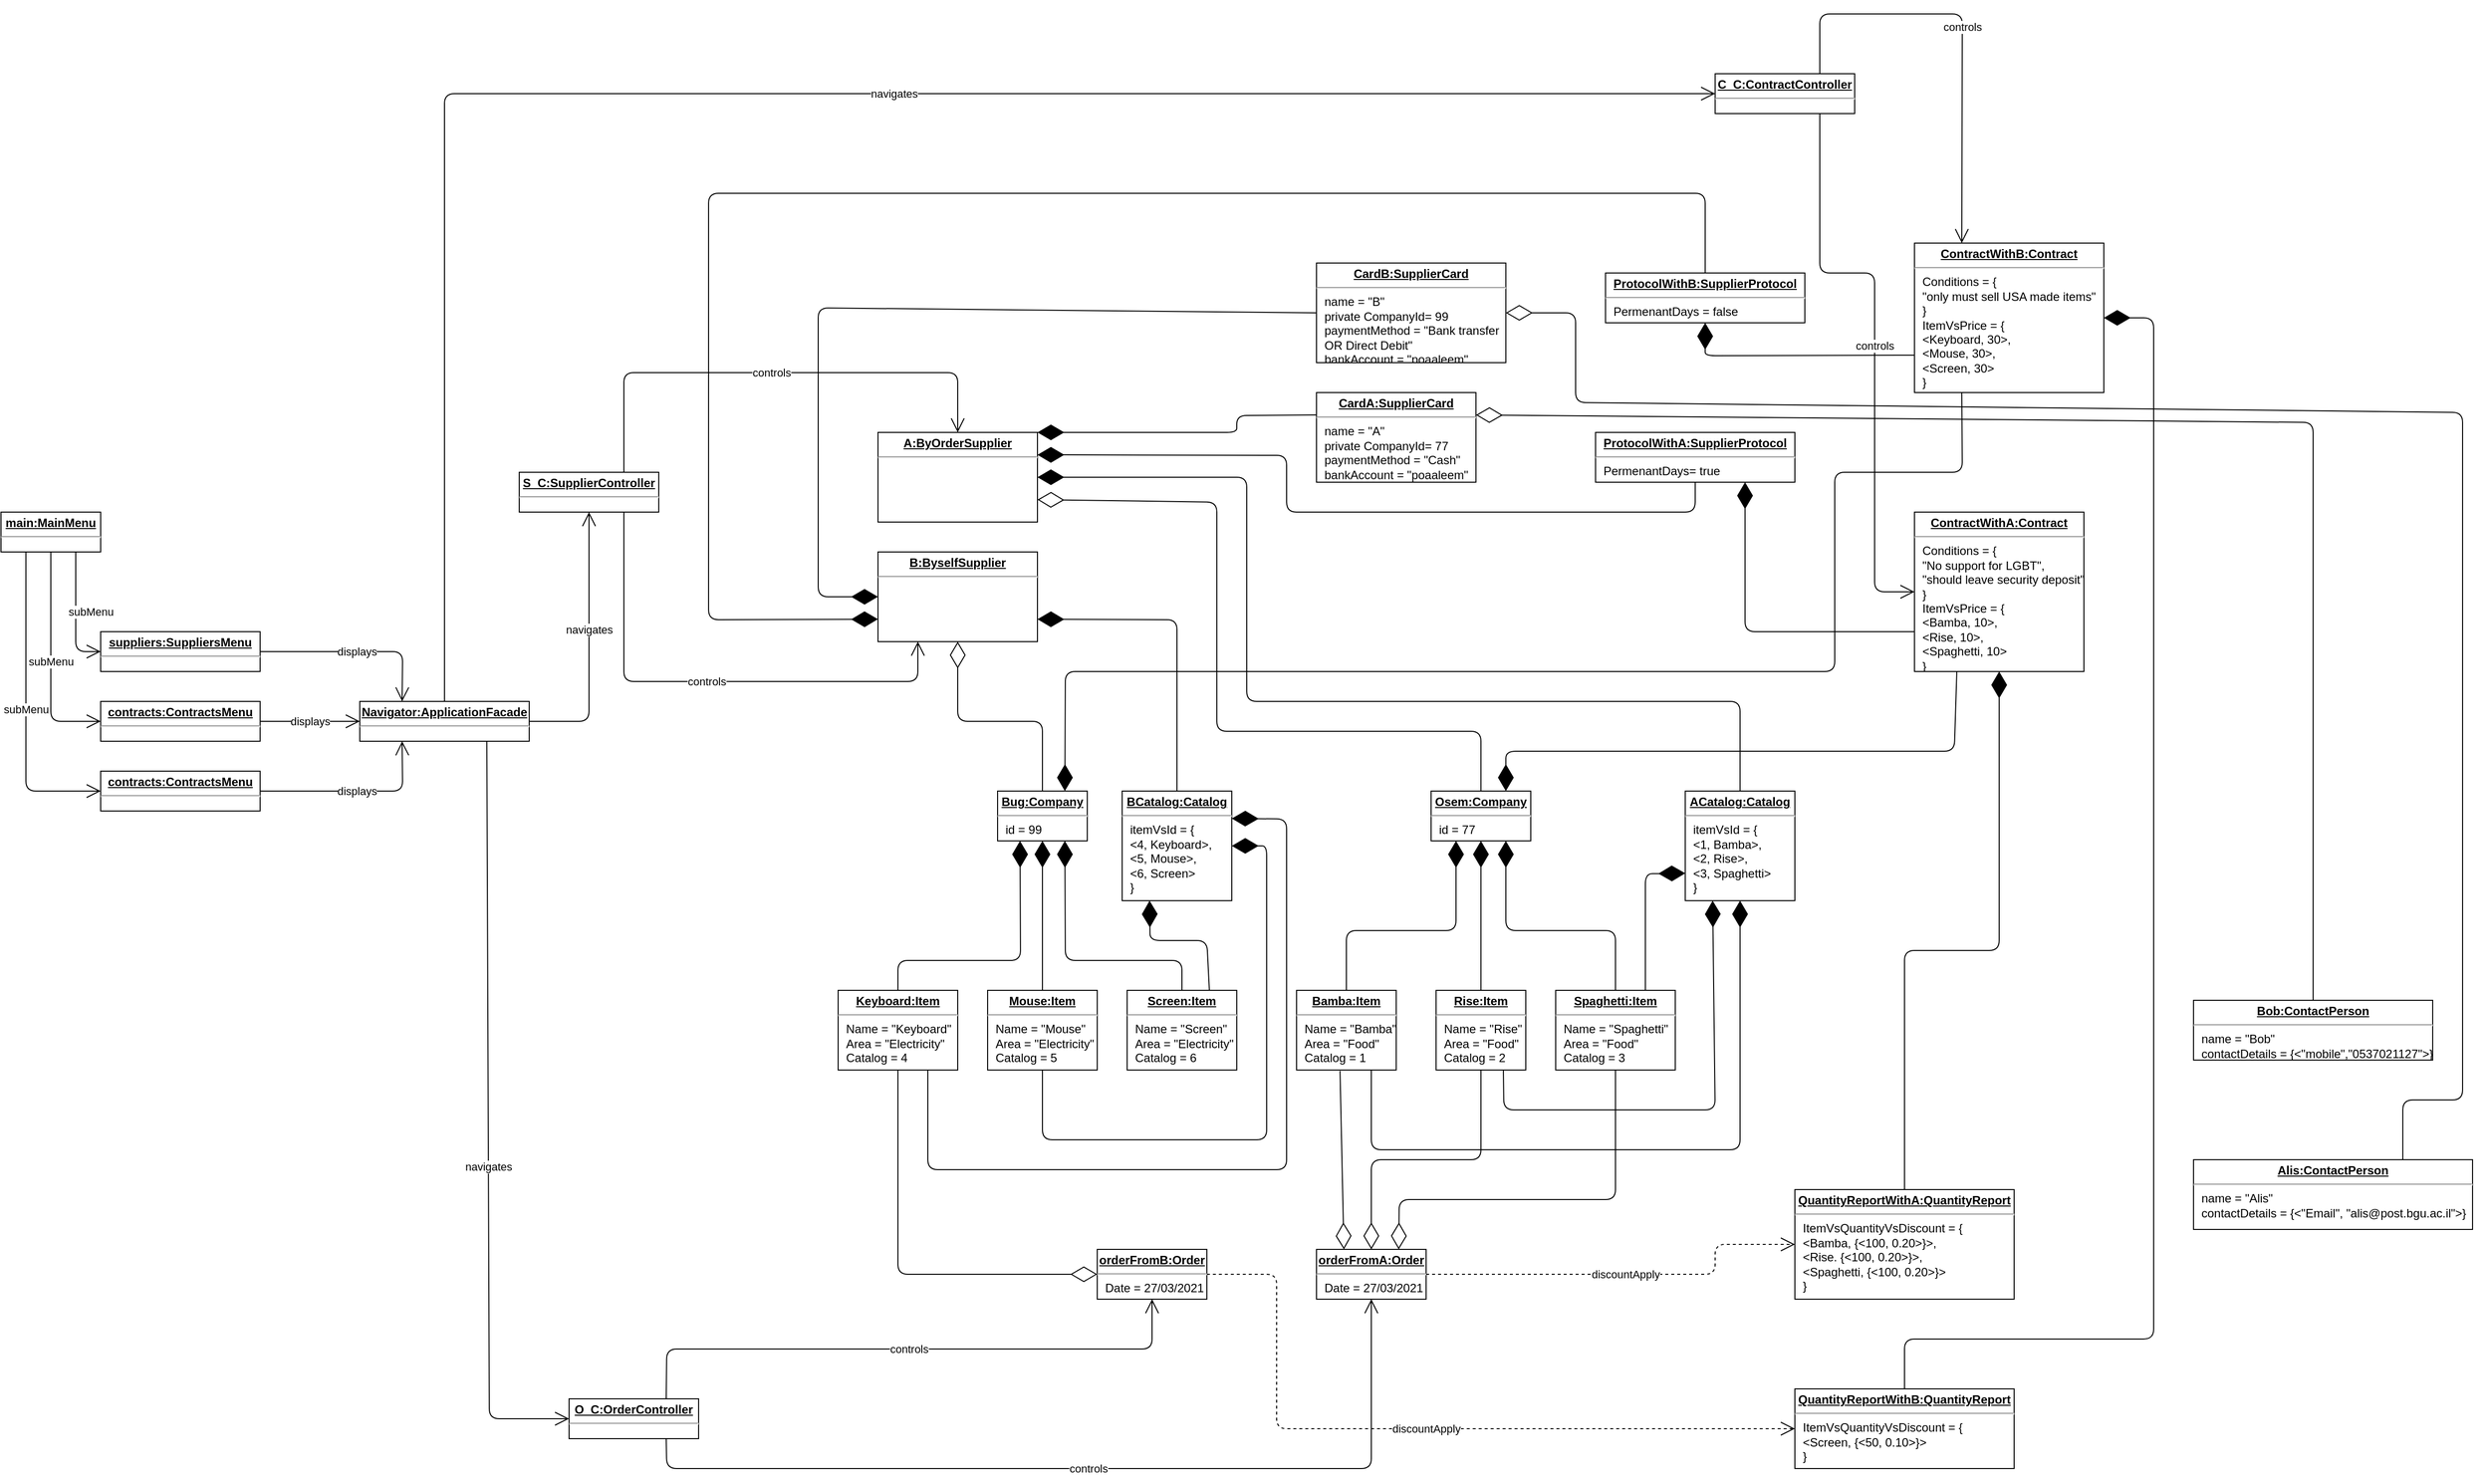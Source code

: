 <mxfile version="14.5.1" type="github">
  <diagram id="dYyYIR4Ugpj-6gh6JbMv" name="Page-1">
    <mxGraphModel dx="3096" dy="2636" grid="1" gridSize="10" guides="1" tooltips="1" connect="1" arrows="1" fold="1" page="1" pageScale="1" pageWidth="850" pageHeight="1100" math="0" shadow="0">
      <root>
        <mxCell id="0" />
        <mxCell id="1" parent="0" />
        <mxCell id="c0Frbfkyd1XwwGwyiTW0-1" value="&lt;br&gt;" style="text;html=1;strokeColor=none;fillColor=none;align=center;verticalAlign=middle;whiteSpace=wrap;rounded=0;" vertex="1" parent="1">
          <mxGeometry x="880" y="600" width="40" height="20" as="geometry" />
        </mxCell>
        <mxCell id="c0Frbfkyd1XwwGwyiTW0-2" value="&lt;p style=&quot;margin: 0px ; margin-top: 4px ; text-align: center ; text-decoration: underline&quot;&gt;&lt;b&gt;B:ByselfSupplier&lt;/b&gt;&lt;/p&gt;&lt;hr&gt;&lt;p style=&quot;margin: 0px ; margin-left: 8px&quot;&gt;&lt;br&gt;&lt;/p&gt;" style="verticalAlign=top;align=left;overflow=fill;fontSize=12;fontFamily=Helvetica;html=1;" vertex="1" parent="1">
          <mxGeometry x="920" y="160" width="160" height="90" as="geometry" />
        </mxCell>
        <mxCell id="c0Frbfkyd1XwwGwyiTW0-7" value="&lt;p style=&quot;margin: 0px ; margin-top: 4px ; text-align: center ; text-decoration: underline&quot;&gt;&lt;b&gt;Rise:Item&lt;/b&gt;&lt;/p&gt;&lt;hr&gt;&lt;p style=&quot;margin: 0px ; margin-left: 8px&quot;&gt;Name = &quot;Rise&quot;&lt;br&gt;Area = &quot;Food&quot;&lt;br&gt;Catalog = 2&lt;br&gt;&lt;/p&gt;" style="verticalAlign=top;align=left;overflow=fill;fontSize=12;fontFamily=Helvetica;html=1;" vertex="1" parent="1">
          <mxGeometry x="1480" y="600" width="90" height="80" as="geometry" />
        </mxCell>
        <mxCell id="c0Frbfkyd1XwwGwyiTW0-8" value="&lt;p style=&quot;margin: 0px ; margin-top: 4px ; text-align: center ; text-decoration: underline&quot;&gt;&lt;b&gt;Bamba:Item&lt;/b&gt;&lt;/p&gt;&lt;hr&gt;&lt;p style=&quot;margin: 0px ; margin-left: 8px&quot;&gt;Name = &quot;Bamba&quot;&lt;br&gt;Area = &quot;Food&quot;&lt;br&gt;Catalog = 1&lt;br&gt;&lt;/p&gt;" style="verticalAlign=top;align=left;overflow=fill;fontSize=12;fontFamily=Helvetica;html=1;" vertex="1" parent="1">
          <mxGeometry x="1340" y="600" width="100" height="80" as="geometry" />
        </mxCell>
        <mxCell id="c0Frbfkyd1XwwGwyiTW0-9" value="&lt;p style=&quot;margin: 0px ; margin-top: 4px ; text-align: center ; text-decoration: underline&quot;&gt;&lt;b&gt;ContractWithB:Contract&lt;/b&gt;&lt;/p&gt;&lt;hr&gt;&lt;p style=&quot;margin: 0px 0px 0px 8px&quot;&gt;Conditions = {&lt;/p&gt;&lt;p style=&quot;margin: 0px 0px 0px 8px&quot;&gt;&quot;only must sell USA made items&quot;&lt;/p&gt;&lt;p style=&quot;margin: 0px 0px 0px 8px&quot;&gt;&lt;span&gt;}&lt;/span&gt;&lt;br&gt;&lt;/p&gt;&lt;p style=&quot;margin: 0px 0px 0px 8px&quot;&gt;ItemVsPrice = {&lt;/p&gt;&lt;p style=&quot;margin: 0px 0px 0px 8px&quot;&gt;&amp;lt;Keyboard, 30&amp;gt;,&lt;/p&gt;&lt;p style=&quot;margin: 0px 0px 0px 8px&quot;&gt;&amp;lt;Mouse, 30&amp;gt;,&lt;/p&gt;&lt;p style=&quot;margin: 0px 0px 0px 8px&quot;&gt;&amp;lt;Screen, 30&amp;gt;&lt;/p&gt;&lt;p style=&quot;margin: 0px 0px 0px 8px&quot;&gt;}&lt;/p&gt;" style="verticalAlign=top;align=left;overflow=fill;fontSize=12;fontFamily=Helvetica;html=1;" vertex="1" parent="1">
          <mxGeometry x="1960" y="-150" width="190" height="150" as="geometry" />
        </mxCell>
        <mxCell id="c0Frbfkyd1XwwGwyiTW0-10" value="&lt;p style=&quot;margin: 0px ; margin-top: 4px ; text-align: center ; text-decoration: underline&quot;&gt;&lt;b&gt;ContractWithA:Contract&lt;/b&gt;&lt;/p&gt;&lt;hr&gt;&lt;p style=&quot;margin: 0px ; margin-left: 8px&quot;&gt;Conditions = {&lt;/p&gt;&lt;p style=&quot;margin: 0px ; margin-left: 8px&quot;&gt;&quot;No support for LGBT&quot;,&lt;/p&gt;&lt;p style=&quot;margin: 0px ; margin-left: 8px&quot;&gt;&quot;should leave security deposit&quot;&lt;/p&gt;&lt;p style=&quot;margin: 0px ; margin-left: 8px&quot;&gt;}&lt;/p&gt;&lt;p style=&quot;margin: 0px ; margin-left: 8px&quot;&gt;ItemVsPrice = {&lt;/p&gt;&lt;p style=&quot;margin: 0px ; margin-left: 8px&quot;&gt;&amp;lt;Bamba, 10&amp;gt;,&lt;/p&gt;&lt;p style=&quot;margin: 0px ; margin-left: 8px&quot;&gt;&amp;lt;Rise, 10&amp;gt;,&lt;/p&gt;&lt;p style=&quot;margin: 0px ; margin-left: 8px&quot;&gt;&amp;lt;Spaghetti, 10&amp;gt;&lt;/p&gt;&lt;p style=&quot;margin: 0px ; margin-left: 8px&quot;&gt;&lt;span&gt;}&lt;/span&gt;&lt;/p&gt;" style="verticalAlign=top;align=left;overflow=fill;fontSize=12;fontFamily=Helvetica;html=1;" vertex="1" parent="1">
          <mxGeometry x="1960" y="120" width="170" height="160" as="geometry" />
        </mxCell>
        <mxCell id="c0Frbfkyd1XwwGwyiTW0-11" value="&lt;p style=&quot;margin: 0px ; margin-top: 4px ; text-align: center ; text-decoration: underline&quot;&gt;&lt;b&gt;A:ByOrderSupplier&lt;/b&gt;&lt;/p&gt;&lt;hr&gt;&lt;p style=&quot;margin: 0px ; margin-left: 8px&quot;&gt;&lt;br&gt;&lt;/p&gt;" style="verticalAlign=top;align=left;overflow=fill;fontSize=12;fontFamily=Helvetica;html=1;" vertex="1" parent="1">
          <mxGeometry x="920" y="40" width="160" height="90" as="geometry" />
        </mxCell>
        <mxCell id="c0Frbfkyd1XwwGwyiTW0-13" value="&lt;p style=&quot;margin: 0px ; margin-top: 4px ; text-align: center ; text-decoration: underline&quot;&gt;&lt;b&gt;Spaghetti:Item&lt;/b&gt;&lt;/p&gt;&lt;hr&gt;&lt;p style=&quot;margin: 0px ; margin-left: 8px&quot;&gt;Name = &quot;Spaghetti&quot;&lt;br&gt;Area = &quot;Food&quot;&lt;br&gt;Catalog = 3&lt;br&gt;&lt;/p&gt;" style="verticalAlign=top;align=left;overflow=fill;fontSize=12;fontFamily=Helvetica;html=1;" vertex="1" parent="1">
          <mxGeometry x="1600" y="600" width="120" height="80" as="geometry" />
        </mxCell>
        <mxCell id="c0Frbfkyd1XwwGwyiTW0-15" value="&lt;p style=&quot;margin: 0px ; margin-top: 4px ; text-align: center ; text-decoration: underline&quot;&gt;&lt;b&gt;Osem:Company&lt;/b&gt;&lt;/p&gt;&lt;hr&gt;&lt;p style=&quot;margin: 0px ; margin-left: 8px&quot;&gt;id = 77&lt;br&gt;&lt;br&gt;&lt;/p&gt;" style="verticalAlign=top;align=left;overflow=fill;fontSize=12;fontFamily=Helvetica;html=1;" vertex="1" parent="1">
          <mxGeometry x="1475" y="400" width="100" height="50" as="geometry" />
        </mxCell>
        <mxCell id="c0Frbfkyd1XwwGwyiTW0-17" value="&lt;p style=&quot;margin: 0px ; margin-top: 4px ; text-align: center ; text-decoration: underline&quot;&gt;&lt;b&gt;QuantityReportWithB:QuantityReport&lt;/b&gt;&lt;/p&gt;&lt;hr&gt;&lt;p style=&quot;margin: 0px 0px 0px 8px&quot;&gt;ItemVsQuantityVsDiscount = {&amp;nbsp;&lt;/p&gt;&lt;p style=&quot;margin: 0px 0px 0px 8px&quot;&gt;&lt;span&gt;&amp;lt;Screen, {&amp;lt;50, 0.10&amp;gt;}&amp;gt;&lt;/span&gt;&lt;/p&gt;&lt;p style=&quot;margin: 0px 0px 0px 8px&quot;&gt;}&lt;/p&gt;" style="verticalAlign=top;align=left;overflow=fill;fontSize=12;fontFamily=Helvetica;html=1;" vertex="1" parent="1">
          <mxGeometry x="1840" y="1000" width="220" height="80" as="geometry" />
        </mxCell>
        <mxCell id="c0Frbfkyd1XwwGwyiTW0-18" value="&lt;p style=&quot;margin: 0px ; margin-top: 4px ; text-align: center ; text-decoration: underline&quot;&gt;&lt;b&gt;QuantityReportWithA:QuantityReport&lt;/b&gt;&lt;/p&gt;&lt;hr&gt;&lt;p style=&quot;margin: 0px ; margin-left: 8px&quot;&gt;ItemVsQuantityVsDiscount = {&amp;nbsp;&lt;/p&gt;&lt;p style=&quot;margin: 0px ; margin-left: 8px&quot;&gt;&amp;lt;Bamba, {&amp;lt;100, 0.20&amp;gt;}&amp;gt;,&amp;nbsp;&lt;/p&gt;&lt;p style=&quot;margin: 0px ; margin-left: 8px&quot;&gt;&amp;lt;Rise. {&amp;lt;100, 0.20&amp;gt;}&amp;gt;,&lt;/p&gt;&lt;p style=&quot;margin: 0px ; margin-left: 8px&quot;&gt;&amp;lt;Spaghetti, {&amp;lt;100, 0.20&amp;gt;}&amp;gt;&lt;/p&gt;&lt;p style=&quot;margin: 0px ; margin-left: 8px&quot;&gt;}&lt;/p&gt;" style="verticalAlign=top;align=left;overflow=fill;fontSize=12;fontFamily=Helvetica;html=1;" vertex="1" parent="1">
          <mxGeometry x="1840" y="800" width="220" height="110" as="geometry" />
        </mxCell>
        <mxCell id="c0Frbfkyd1XwwGwyiTW0-21" value="&lt;p style=&quot;margin: 0px ; margin-top: 4px ; text-align: center ; text-decoration: underline&quot;&gt;&lt;b&gt;ACatalog:Catalog&lt;/b&gt;&lt;/p&gt;&lt;hr&gt;&lt;p style=&quot;margin: 0px ; margin-left: 8px&quot;&gt;itemVsId = {&lt;/p&gt;&lt;p style=&quot;margin: 0px ; margin-left: 8px&quot;&gt;&amp;lt;1, Bamba&amp;gt;,&lt;/p&gt;&lt;p style=&quot;margin: 0px ; margin-left: 8px&quot;&gt;&amp;lt;2, Rise&amp;gt;,&lt;/p&gt;&lt;p style=&quot;margin: 0px ; margin-left: 8px&quot;&gt;&amp;lt;3, Spaghetti&amp;gt;&lt;/p&gt;&lt;p style=&quot;margin: 0px ; margin-left: 8px&quot;&gt;}&lt;/p&gt;" style="verticalAlign=top;align=left;overflow=fill;fontSize=12;fontFamily=Helvetica;html=1;" vertex="1" parent="1">
          <mxGeometry x="1730" y="400" width="110" height="110" as="geometry" />
        </mxCell>
        <mxCell id="c0Frbfkyd1XwwGwyiTW0-22" value="&lt;p style=&quot;margin: 0px ; margin-top: 4px ; text-align: center ; text-decoration: underline&quot;&gt;&lt;b&gt;Bob:ContactPerson&lt;/b&gt;&lt;/p&gt;&lt;hr&gt;&lt;p style=&quot;margin: 0px ; margin-left: 8px&quot;&gt;name = &quot;Bob&quot;&lt;br&gt;contactDetails = {&amp;lt;&quot;mobile&quot;,&quot;0537021127&quot;&amp;gt;&lt;span&gt;}&lt;/span&gt;&lt;/p&gt;&lt;p style=&quot;margin: 0px ; margin-left: 8px&quot;&gt;&lt;br&gt;&lt;/p&gt;" style="verticalAlign=top;align=left;overflow=fill;fontSize=12;fontFamily=Helvetica;html=1;" vertex="1" parent="1">
          <mxGeometry x="2240" y="610" width="240" height="60" as="geometry" />
        </mxCell>
        <mxCell id="c0Frbfkyd1XwwGwyiTW0-23" value="&lt;p style=&quot;margin: 0px ; margin-top: 4px ; text-align: center ; text-decoration: underline&quot;&gt;&lt;b&gt;Alis:ContactPerson&lt;/b&gt;&lt;/p&gt;&lt;hr&gt;&lt;p style=&quot;margin: 0px ; margin-left: 8px&quot;&gt;name = &quot;Alis&quot;&lt;br&gt;contactDetails = {&amp;lt;&quot;Email&quot;, &quot;alis@post.bgu.ac.il&quot;&amp;gt;}&lt;br&gt;&lt;/p&gt;" style="verticalAlign=top;align=left;overflow=fill;fontSize=12;fontFamily=Helvetica;html=1;" vertex="1" parent="1">
          <mxGeometry x="2240" y="770" width="280" height="70" as="geometry" />
        </mxCell>
        <mxCell id="c0Frbfkyd1XwwGwyiTW0-24" value="&lt;p style=&quot;margin: 0px ; margin-top: 4px ; text-align: center ; text-decoration: underline&quot;&gt;&lt;b&gt;ProtocolWithA:SupplierProtocol&lt;/b&gt;&lt;/p&gt;&lt;hr&gt;&lt;p style=&quot;margin: 0px ; margin-left: 8px&quot;&gt;PermenantDays= true&lt;br&gt;&lt;/p&gt;" style="verticalAlign=top;align=left;overflow=fill;fontSize=12;fontFamily=Helvetica;html=1;" vertex="1" parent="1">
          <mxGeometry x="1640" y="40" width="200" height="50" as="geometry" />
        </mxCell>
        <mxCell id="c0Frbfkyd1XwwGwyiTW0-26" value="&lt;p style=&quot;margin: 0px ; margin-top: 4px ; text-align: center ; text-decoration: underline&quot;&gt;&lt;b&gt;ProtocolWithB:SupplierProtocol&lt;/b&gt;&lt;/p&gt;&lt;hr&gt;&lt;p style=&quot;margin: 0px ; margin-left: 8px&quot;&gt;PermenantDays = false&lt;br&gt;&lt;/p&gt;" style="verticalAlign=top;align=left;overflow=fill;fontSize=12;fontFamily=Helvetica;html=1;" vertex="1" parent="1">
          <mxGeometry x="1650" y="-120" width="200" height="50" as="geometry" />
        </mxCell>
        <mxCell id="c0Frbfkyd1XwwGwyiTW0-28" value="&lt;p style=&quot;margin: 0px ; margin-top: 4px ; text-align: center ; text-decoration: underline&quot;&gt;&lt;b&gt;CardB:SupplierCard&lt;/b&gt;&lt;/p&gt;&lt;hr&gt;&lt;p style=&quot;margin: 0px ; margin-left: 8px&quot;&gt;name = &quot;B&quot;&lt;br&gt;private CompanyId= 99&lt;br&gt;paymentMethod = &quot;Bank transfer&amp;nbsp;&lt;/p&gt;&lt;p style=&quot;margin: 0px ; margin-left: 8px&quot;&gt;OR Direct Debit&quot;&lt;/p&gt;&lt;p style=&quot;margin: 0px ; margin-left: 8px&quot;&gt;bankAccount = &quot;poaaleem&quot;&lt;/p&gt;" style="verticalAlign=top;align=left;overflow=fill;fontSize=12;fontFamily=Helvetica;html=1;" vertex="1" parent="1">
          <mxGeometry x="1360" y="-130" width="190" height="100" as="geometry" />
        </mxCell>
        <mxCell id="c0Frbfkyd1XwwGwyiTW0-29" value="&lt;p style=&quot;margin: 0px ; margin-top: 4px ; text-align: center ; text-decoration: underline&quot;&gt;&lt;b&gt;CardA:SupplierCard&lt;/b&gt;&lt;/p&gt;&lt;hr&gt;&lt;p style=&quot;margin: 0px 0px 0px 8px&quot;&gt;name = &quot;A&quot;&lt;br&gt;private CompanyId= 77&lt;br&gt;paymentMethod = &quot;Cash&lt;span&gt;&quot;&lt;/span&gt;&lt;/p&gt;&lt;p style=&quot;margin: 0px 0px 0px 8px&quot;&gt;bankAccount = &quot;poaaleem&quot;&lt;/p&gt;" style="verticalAlign=top;align=left;overflow=fill;fontSize=12;fontFamily=Helvetica;html=1;" vertex="1" parent="1">
          <mxGeometry x="1360" width="160" height="90" as="geometry" />
        </mxCell>
        <mxCell id="c0Frbfkyd1XwwGwyiTW0-32" value="&lt;p style=&quot;margin: 0px ; margin-top: 4px ; text-align: center ; text-decoration: underline&quot;&gt;&lt;b&gt;orderFromA:Order&lt;/b&gt;&lt;/p&gt;&lt;hr&gt;&lt;p style=&quot;margin: 0px ; margin-left: 8px&quot;&gt;Date = 27/03/2021&lt;br&gt;&lt;/p&gt;" style="verticalAlign=top;align=left;overflow=fill;fontSize=12;fontFamily=Helvetica;html=1;" vertex="1" parent="1">
          <mxGeometry x="1360" y="860" width="110" height="50" as="geometry" />
        </mxCell>
        <mxCell id="c0Frbfkyd1XwwGwyiTW0-33" value="&lt;p style=&quot;margin: 0px ; margin-top: 4px ; text-align: center ; text-decoration: underline&quot;&gt;&lt;b&gt;orderFromB:Order&lt;/b&gt;&lt;/p&gt;&lt;hr&gt;&lt;p style=&quot;margin: 0px ; margin-left: 8px&quot;&gt;Date = 27/03/2021&lt;/p&gt;" style="verticalAlign=top;align=left;overflow=fill;fontSize=12;fontFamily=Helvetica;html=1;" vertex="1" parent="1">
          <mxGeometry x="1140" y="860" width="110" height="50" as="geometry" />
        </mxCell>
        <mxCell id="c0Frbfkyd1XwwGwyiTW0-35" value="" style="endArrow=diamondThin;endFill=1;endSize=24;html=1;exitX=0.5;exitY=0;exitDx=0;exitDy=0;entryX=0.75;entryY=1;entryDx=0;entryDy=0;" edge="1" parent="1" source="c0Frbfkyd1XwwGwyiTW0-13" target="c0Frbfkyd1XwwGwyiTW0-15">
          <mxGeometry width="160" relative="1" as="geometry">
            <mxPoint x="1300" y="890" as="sourcePoint" />
            <mxPoint x="1460" y="890" as="targetPoint" />
            <Array as="points">
              <mxPoint x="1660" y="540" />
              <mxPoint x="1550" y="540" />
            </Array>
          </mxGeometry>
        </mxCell>
        <mxCell id="c0Frbfkyd1XwwGwyiTW0-36" value="" style="endArrow=diamondThin;endFill=1;endSize=24;html=1;exitX=0.5;exitY=0;exitDx=0;exitDy=0;entryX=0.5;entryY=1;entryDx=0;entryDy=0;" edge="1" parent="1" source="c0Frbfkyd1XwwGwyiTW0-7" target="c0Frbfkyd1XwwGwyiTW0-15">
          <mxGeometry width="160" relative="1" as="geometry">
            <mxPoint x="1310" y="900" as="sourcePoint" />
            <mxPoint x="1470" y="900" as="targetPoint" />
          </mxGeometry>
        </mxCell>
        <mxCell id="c0Frbfkyd1XwwGwyiTW0-38" value="" style="endArrow=diamondThin;endFill=1;endSize=24;html=1;exitX=0.5;exitY=0;exitDx=0;exitDy=0;entryX=0.25;entryY=1;entryDx=0;entryDy=0;" edge="1" parent="1" source="c0Frbfkyd1XwwGwyiTW0-8" target="c0Frbfkyd1XwwGwyiTW0-15">
          <mxGeometry width="160" relative="1" as="geometry">
            <mxPoint x="1300" y="890" as="sourcePoint" />
            <mxPoint x="1460" y="890" as="targetPoint" />
            <Array as="points">
              <mxPoint x="1390" y="540" />
              <mxPoint x="1500" y="540" />
            </Array>
          </mxGeometry>
        </mxCell>
        <mxCell id="c0Frbfkyd1XwwGwyiTW0-54" value="" style="group" vertex="1" connectable="0" parent="1">
          <mxGeometry x="880" y="400" width="410" height="280" as="geometry" />
        </mxCell>
        <mxCell id="c0Frbfkyd1XwwGwyiTW0-49" value="&lt;p style=&quot;margin: 0px ; margin-top: 4px ; text-align: center ; text-decoration: underline&quot;&gt;&lt;b&gt;Bug:Company&lt;/b&gt;&lt;/p&gt;&lt;hr&gt;&lt;p style=&quot;margin: 0px ; margin-left: 8px&quot;&gt;id = 99&lt;br&gt;&lt;/p&gt;" style="verticalAlign=top;align=left;overflow=fill;fontSize=12;fontFamily=Helvetica;html=1;" vertex="1" parent="c0Frbfkyd1XwwGwyiTW0-54">
          <mxGeometry x="160" width="90" height="50" as="geometry" />
        </mxCell>
        <mxCell id="c0Frbfkyd1XwwGwyiTW0-50" value="&lt;p style=&quot;margin: 0px ; margin-top: 4px ; text-align: center ; text-decoration: underline&quot;&gt;&lt;b&gt;Keyboard:Item&lt;/b&gt;&lt;/p&gt;&lt;hr&gt;&lt;p style=&quot;margin: 0px ; margin-left: 8px&quot;&gt;Name = &quot;Keyboard&quot;&lt;br&gt;Area = &quot;Electricity&quot;&lt;br&gt;Catalog = 4&lt;br&gt;&lt;/p&gt;" style="verticalAlign=top;align=left;overflow=fill;fontSize=12;fontFamily=Helvetica;html=1;" vertex="1" parent="c0Frbfkyd1XwwGwyiTW0-54">
          <mxGeometry y="200" width="120" height="80" as="geometry" />
        </mxCell>
        <mxCell id="c0Frbfkyd1XwwGwyiTW0-51" value="&lt;p style=&quot;margin: 0px ; margin-top: 4px ; text-align: center ; text-decoration: underline&quot;&gt;&lt;b&gt;Mouse:Item&lt;/b&gt;&lt;/p&gt;&lt;hr&gt;&lt;p style=&quot;margin: 0px ; margin-left: 8px&quot;&gt;Name = &quot;Mouse&quot;&lt;br&gt;Area = &quot;Electricity&quot;&lt;br&gt;Catalog = 5&lt;br&gt;&lt;/p&gt;" style="verticalAlign=top;align=left;overflow=fill;fontSize=12;fontFamily=Helvetica;html=1;" vertex="1" parent="c0Frbfkyd1XwwGwyiTW0-54">
          <mxGeometry x="150" y="200" width="110" height="80" as="geometry" />
        </mxCell>
        <mxCell id="c0Frbfkyd1XwwGwyiTW0-52" value="&lt;p style=&quot;margin: 0px ; margin-top: 4px ; text-align: center ; text-decoration: underline&quot;&gt;&lt;b&gt;Screen:Item&lt;/b&gt;&lt;/p&gt;&lt;hr&gt;&lt;p style=&quot;margin: 0px ; margin-left: 8px&quot;&gt;Name = &quot;Screen&quot;&lt;br&gt;Area = &quot;Electricity&quot;&lt;br&gt;Catalog = 6&lt;/p&gt;" style="verticalAlign=top;align=left;overflow=fill;fontSize=12;fontFamily=Helvetica;html=1;" vertex="1" parent="c0Frbfkyd1XwwGwyiTW0-54">
          <mxGeometry x="290" y="200" width="110" height="80" as="geometry" />
        </mxCell>
        <mxCell id="c0Frbfkyd1XwwGwyiTW0-53" value="" style="endArrow=diamondThin;endFill=1;endSize=24;html=1;exitX=0.5;exitY=0;exitDx=0;exitDy=0;entryX=0.25;entryY=1;entryDx=0;entryDy=0;" edge="1" parent="c0Frbfkyd1XwwGwyiTW0-54">
          <mxGeometry width="160" relative="1" as="geometry">
            <mxPoint x="60" y="200" as="sourcePoint" />
            <mxPoint x="182.5" y="50" as="targetPoint" />
            <Array as="points">
              <mxPoint x="60" y="170" />
              <mxPoint x="183" y="170" />
            </Array>
          </mxGeometry>
        </mxCell>
        <mxCell id="c0Frbfkyd1XwwGwyiTW0-34" value="" style="endArrow=diamondThin;endFill=1;endSize=24;html=1;exitX=0.5;exitY=0;exitDx=0;exitDy=0;entryX=0.75;entryY=1;entryDx=0;entryDy=0;" edge="1" parent="c0Frbfkyd1XwwGwyiTW0-54" source="c0Frbfkyd1XwwGwyiTW0-52" target="c0Frbfkyd1XwwGwyiTW0-49">
          <mxGeometry width="160" relative="1" as="geometry">
            <mxPoint x="410" y="80" as="sourcePoint" />
            <mxPoint x="228" y="450" as="targetPoint" />
            <Array as="points">
              <mxPoint x="345" y="170" />
              <mxPoint x="228" y="170" />
            </Array>
          </mxGeometry>
        </mxCell>
        <mxCell id="c0Frbfkyd1XwwGwyiTW0-37" value="" style="endArrow=diamondThin;endFill=1;endSize=24;html=1;exitX=0.5;exitY=0;exitDx=0;exitDy=0;entryX=0.5;entryY=1;entryDx=0;entryDy=0;" edge="1" parent="c0Frbfkyd1XwwGwyiTW0-54" source="c0Frbfkyd1XwwGwyiTW0-51" target="c0Frbfkyd1XwwGwyiTW0-49">
          <mxGeometry width="160" relative="1" as="geometry">
            <mxPoint x="410" y="480" as="sourcePoint" />
            <mxPoint x="570" y="480" as="targetPoint" />
          </mxGeometry>
        </mxCell>
        <mxCell id="c0Frbfkyd1XwwGwyiTW0-20" value="&lt;p style=&quot;margin: 0px ; margin-top: 4px ; text-align: center ; text-decoration: underline&quot;&gt;&lt;b&gt;BCatalog:Catalog&lt;/b&gt;&lt;/p&gt;&lt;hr&gt;&lt;p style=&quot;margin: 0px 0px 0px 8px&quot;&gt;itemVsId = {&lt;/p&gt;&lt;p style=&quot;margin: 0px 0px 0px 8px&quot;&gt;&amp;lt;4, Keyboard&amp;gt;,&lt;/p&gt;&lt;p style=&quot;margin: 0px 0px 0px 8px&quot;&gt;&amp;lt;5, Mouse&amp;gt;,&lt;/p&gt;&lt;p style=&quot;margin: 0px 0px 0px 8px&quot;&gt;&amp;lt;6, Screen&amp;gt;&lt;/p&gt;&lt;p style=&quot;margin: 0px 0px 0px 8px&quot;&gt;}&lt;/p&gt;" style="verticalAlign=top;align=left;overflow=fill;fontSize=12;fontFamily=Helvetica;html=1;" vertex="1" parent="c0Frbfkyd1XwwGwyiTW0-54">
          <mxGeometry x="285" width="110" height="110" as="geometry" />
        </mxCell>
        <mxCell id="c0Frbfkyd1XwwGwyiTW0-61" value="" style="endArrow=diamondThin;endFill=1;endSize=24;html=1;exitX=0.75;exitY=0;exitDx=0;exitDy=0;entryX=0.25;entryY=1;entryDx=0;entryDy=0;" edge="1" parent="c0Frbfkyd1XwwGwyiTW0-54" source="c0Frbfkyd1XwwGwyiTW0-52" target="c0Frbfkyd1XwwGwyiTW0-20">
          <mxGeometry width="160" relative="1" as="geometry">
            <mxPoint x="320" y="210" as="sourcePoint" />
            <mxPoint x="480" y="210" as="targetPoint" />
            <Array as="points">
              <mxPoint x="370" y="150" />
              <mxPoint x="313" y="150" />
            </Array>
          </mxGeometry>
        </mxCell>
        <mxCell id="c0Frbfkyd1XwwGwyiTW0-63" value="" style="endArrow=diamondThin;endFill=1;endSize=24;html=1;exitX=0.75;exitY=1;exitDx=0;exitDy=0;entryX=1;entryY=0.25;entryDx=0;entryDy=0;" edge="1" parent="c0Frbfkyd1XwwGwyiTW0-54" source="c0Frbfkyd1XwwGwyiTW0-50" target="c0Frbfkyd1XwwGwyiTW0-20">
          <mxGeometry width="160" relative="1" as="geometry">
            <mxPoint x="215" y="290" as="sourcePoint" />
            <mxPoint x="420" y="400" as="targetPoint" />
            <Array as="points">
              <mxPoint x="90" y="380" />
              <mxPoint x="450" y="380" />
              <mxPoint x="450" y="28" />
            </Array>
          </mxGeometry>
        </mxCell>
        <mxCell id="c0Frbfkyd1XwwGwyiTW0-62" value="" style="endArrow=diamondThin;endFill=1;endSize=24;html=1;exitX=0.5;exitY=1;exitDx=0;exitDy=0;entryX=1;entryY=0.5;entryDx=0;entryDy=0;" edge="1" parent="c0Frbfkyd1XwwGwyiTW0-54" source="c0Frbfkyd1XwwGwyiTW0-51" target="c0Frbfkyd1XwwGwyiTW0-20">
          <mxGeometry width="160" relative="1" as="geometry">
            <mxPoint x="320" y="210" as="sourcePoint" />
            <mxPoint x="320" y="350" as="targetPoint" />
            <Array as="points">
              <mxPoint x="205" y="350" />
              <mxPoint x="430" y="350" />
              <mxPoint x="430" y="55" />
            </Array>
          </mxGeometry>
        </mxCell>
        <mxCell id="c0Frbfkyd1XwwGwyiTW0-55" value="" style="endArrow=diamondThin;endFill=0;endSize=24;html=1;exitX=0.5;exitY=1;exitDx=0;exitDy=0;entryX=0;entryY=0.5;entryDx=0;entryDy=0;" edge="1" parent="1" source="c0Frbfkyd1XwwGwyiTW0-50" target="c0Frbfkyd1XwwGwyiTW0-33">
          <mxGeometry width="160" relative="1" as="geometry">
            <mxPoint x="1290" y="880" as="sourcePoint" />
            <mxPoint x="1450" y="880" as="targetPoint" />
            <Array as="points">
              <mxPoint x="940" y="885" />
            </Array>
          </mxGeometry>
        </mxCell>
        <mxCell id="c0Frbfkyd1XwwGwyiTW0-56" value="" style="endArrow=diamondThin;endFill=0;endSize=24;html=1;exitX=0.436;exitY=1.011;exitDx=0;exitDy=0;exitPerimeter=0;entryX=0.25;entryY=0;entryDx=0;entryDy=0;" edge="1" parent="1" source="c0Frbfkyd1XwwGwyiTW0-8" target="c0Frbfkyd1XwwGwyiTW0-32">
          <mxGeometry width="160" relative="1" as="geometry">
            <mxPoint x="1300" y="890" as="sourcePoint" />
            <mxPoint x="1460" y="890" as="targetPoint" />
          </mxGeometry>
        </mxCell>
        <mxCell id="c0Frbfkyd1XwwGwyiTW0-57" value="" style="endArrow=diamondThin;endFill=0;endSize=24;html=1;exitX=0.5;exitY=1;exitDx=0;exitDy=0;entryX=0.5;entryY=0;entryDx=0;entryDy=0;" edge="1" parent="1" source="c0Frbfkyd1XwwGwyiTW0-7" target="c0Frbfkyd1XwwGwyiTW0-32">
          <mxGeometry width="160" relative="1" as="geometry">
            <mxPoint x="1310" y="900" as="sourcePoint" />
            <mxPoint x="1470" y="900" as="targetPoint" />
            <Array as="points">
              <mxPoint x="1525" y="770" />
              <mxPoint x="1415" y="770" />
            </Array>
          </mxGeometry>
        </mxCell>
        <mxCell id="c0Frbfkyd1XwwGwyiTW0-58" value="" style="endArrow=diamondThin;endFill=0;endSize=24;html=1;exitX=0.5;exitY=1;exitDx=0;exitDy=0;entryX=0.75;entryY=0;entryDx=0;entryDy=0;" edge="1" parent="1" source="c0Frbfkyd1XwwGwyiTW0-13" target="c0Frbfkyd1XwwGwyiTW0-32">
          <mxGeometry width="160" relative="1" as="geometry">
            <mxPoint x="1320" y="910" as="sourcePoint" />
            <mxPoint x="1480" y="910" as="targetPoint" />
            <Array as="points">
              <mxPoint x="1660" y="810" />
              <mxPoint x="1443" y="810" />
            </Array>
          </mxGeometry>
        </mxCell>
        <mxCell id="c0Frbfkyd1XwwGwyiTW0-59" value="discountApply" style="endArrow=open;endSize=12;dashed=1;html=1;exitX=1;exitY=0.5;exitDx=0;exitDy=0;entryX=0;entryY=0.5;entryDx=0;entryDy=0;" edge="1" parent="1" source="c0Frbfkyd1XwwGwyiTW0-33" target="c0Frbfkyd1XwwGwyiTW0-17">
          <mxGeometry x="0.007" width="160" relative="1" as="geometry">
            <mxPoint x="1290" y="790" as="sourcePoint" />
            <mxPoint x="1540" y="1020" as="targetPoint" />
            <Array as="points">
              <mxPoint x="1320" y="885" />
              <mxPoint x="1320" y="1040" />
            </Array>
            <mxPoint as="offset" />
          </mxGeometry>
        </mxCell>
        <mxCell id="c0Frbfkyd1XwwGwyiTW0-60" value="discountApply" style="endArrow=open;endSize=12;dashed=1;html=1;exitX=1;exitY=0.5;exitDx=0;exitDy=0;entryX=0;entryY=0.5;entryDx=0;entryDy=0;" edge="1" parent="1" source="c0Frbfkyd1XwwGwyiTW0-32" target="c0Frbfkyd1XwwGwyiTW0-18">
          <mxGeometry width="160" relative="1" as="geometry">
            <mxPoint x="1300" y="800" as="sourcePoint" />
            <mxPoint x="1460" y="800" as="targetPoint" />
            <Array as="points">
              <mxPoint x="1760" y="885" />
              <mxPoint x="1760" y="855" />
            </Array>
            <mxPoint as="offset" />
          </mxGeometry>
        </mxCell>
        <mxCell id="c0Frbfkyd1XwwGwyiTW0-65" value="" style="endArrow=diamondThin;endFill=1;endSize=24;html=1;exitX=0.5;exitY=0;exitDx=0;exitDy=0;entryX=1;entryY=0.75;entryDx=0;entryDy=0;" edge="1" parent="1" source="c0Frbfkyd1XwwGwyiTW0-20" target="c0Frbfkyd1XwwGwyiTW0-2">
          <mxGeometry width="160" relative="1" as="geometry">
            <mxPoint x="1200" y="310" as="sourcePoint" />
            <mxPoint x="1090" y="183" as="targetPoint" />
            <Array as="points">
              <mxPoint x="1220" y="228" />
            </Array>
          </mxGeometry>
        </mxCell>
        <mxCell id="c0Frbfkyd1XwwGwyiTW0-66" value="" style="endArrow=diamondThin;endFill=0;endSize=24;html=1;exitX=0.5;exitY=0;exitDx=0;exitDy=0;entryX=0.5;entryY=1;entryDx=0;entryDy=0;" edge="1" parent="1" source="c0Frbfkyd1XwwGwyiTW0-49" target="c0Frbfkyd1XwwGwyiTW0-2">
          <mxGeometry width="160" relative="1" as="geometry">
            <mxPoint x="1200" y="310" as="sourcePoint" />
            <mxPoint x="1360" y="310" as="targetPoint" />
            <Array as="points">
              <mxPoint x="1085" y="330" />
              <mxPoint x="1000" y="330" />
            </Array>
          </mxGeometry>
        </mxCell>
        <mxCell id="c0Frbfkyd1XwwGwyiTW0-67" value="" style="endArrow=diamondThin;endFill=0;endSize=24;html=1;exitX=0.5;exitY=0;exitDx=0;exitDy=0;entryX=1;entryY=0.75;entryDx=0;entryDy=0;" edge="1" parent="1" source="c0Frbfkyd1XwwGwyiTW0-15" target="c0Frbfkyd1XwwGwyiTW0-11">
          <mxGeometry width="160" relative="1" as="geometry">
            <mxPoint x="1200" y="310" as="sourcePoint" />
            <mxPoint x="1360" y="310" as="targetPoint" />
            <Array as="points">
              <mxPoint x="1525" y="340" />
              <mxPoint x="1260" y="340" />
              <mxPoint x="1260" y="110" />
            </Array>
          </mxGeometry>
        </mxCell>
        <mxCell id="c0Frbfkyd1XwwGwyiTW0-68" value="" style="endArrow=diamondThin;endFill=1;endSize=24;html=1;exitX=0.5;exitY=0;exitDx=0;exitDy=0;entryX=1;entryY=0.5;entryDx=0;entryDy=0;" edge="1" parent="1" source="c0Frbfkyd1XwwGwyiTW0-21" target="c0Frbfkyd1XwwGwyiTW0-11">
          <mxGeometry width="160" relative="1" as="geometry">
            <mxPoint x="1420" y="310" as="sourcePoint" />
            <mxPoint x="1580" y="310" as="targetPoint" />
            <Array as="points">
              <mxPoint x="1785" y="310" />
              <mxPoint x="1290" y="310" />
              <mxPoint x="1290" y="85" />
            </Array>
          </mxGeometry>
        </mxCell>
        <mxCell id="c0Frbfkyd1XwwGwyiTW0-69" value="" style="endArrow=diamondThin;endFill=1;endSize=24;html=1;exitX=0;exitY=0.25;exitDx=0;exitDy=0;entryX=1;entryY=0;entryDx=0;entryDy=0;" edge="1" parent="1" source="c0Frbfkyd1XwwGwyiTW0-29" target="c0Frbfkyd1XwwGwyiTW0-11">
          <mxGeometry width="160" relative="1" as="geometry">
            <mxPoint x="1420" y="310" as="sourcePoint" />
            <mxPoint x="1090" y="63" as="targetPoint" />
            <Array as="points">
              <mxPoint x="1280" y="23" />
              <mxPoint x="1280" y="40" />
            </Array>
          </mxGeometry>
        </mxCell>
        <mxCell id="c0Frbfkyd1XwwGwyiTW0-70" value="" style="endArrow=diamondThin;endFill=1;endSize=24;html=1;exitX=0;exitY=0.5;exitDx=0;exitDy=0;entryX=0;entryY=0.5;entryDx=0;entryDy=0;" edge="1" parent="1" source="c0Frbfkyd1XwwGwyiTW0-28" target="c0Frbfkyd1XwwGwyiTW0-2">
          <mxGeometry width="160" relative="1" as="geometry">
            <mxPoint x="1420" y="150" as="sourcePoint" />
            <mxPoint x="1580" y="150" as="targetPoint" />
            <Array as="points">
              <mxPoint x="860" y="-85" />
              <mxPoint x="860" y="205" />
            </Array>
          </mxGeometry>
        </mxCell>
        <mxCell id="c0Frbfkyd1XwwGwyiTW0-71" value="" style="endArrow=diamondThin;endFill=1;endSize=24;html=1;entryX=0.5;entryY=1;entryDx=0;entryDy=0;exitX=0.75;exitY=1;exitDx=0;exitDy=0;" edge="1" parent="1" source="c0Frbfkyd1XwwGwyiTW0-8" target="c0Frbfkyd1XwwGwyiTW0-21">
          <mxGeometry width="160" relative="1" as="geometry">
            <mxPoint x="1390" y="680" as="sourcePoint" />
            <mxPoint x="1960" y="549" as="targetPoint" />
            <Array as="points">
              <mxPoint x="1415" y="760" />
              <mxPoint x="1785" y="760" />
            </Array>
          </mxGeometry>
        </mxCell>
        <mxCell id="c0Frbfkyd1XwwGwyiTW0-72" value="" style="endArrow=diamondThin;endFill=1;endSize=24;html=1;exitX=0.75;exitY=1;exitDx=0;exitDy=0;entryX=0.25;entryY=1;entryDx=0;entryDy=0;" edge="1" parent="1" source="c0Frbfkyd1XwwGwyiTW0-7" target="c0Frbfkyd1XwwGwyiTW0-21">
          <mxGeometry width="160" relative="1" as="geometry">
            <mxPoint x="1810" y="559" as="sourcePoint" />
            <mxPoint x="1970" y="559" as="targetPoint" />
            <Array as="points">
              <mxPoint x="1548" y="720" />
              <mxPoint x="1760" y="720" />
            </Array>
          </mxGeometry>
        </mxCell>
        <mxCell id="c0Frbfkyd1XwwGwyiTW0-73" value="" style="endArrow=diamondThin;endFill=1;endSize=24;html=1;exitX=0.75;exitY=0;exitDx=0;exitDy=0;entryX=0;entryY=0.75;entryDx=0;entryDy=0;" edge="1" parent="1" source="c0Frbfkyd1XwwGwyiTW0-13" target="c0Frbfkyd1XwwGwyiTW0-21">
          <mxGeometry width="160" relative="1" as="geometry">
            <mxPoint x="1820" y="569" as="sourcePoint" />
            <mxPoint x="1980" y="569" as="targetPoint" />
            <Array as="points">
              <mxPoint x="1690" y="483" />
            </Array>
          </mxGeometry>
        </mxCell>
        <mxCell id="c0Frbfkyd1XwwGwyiTW0-74" value="" style="endArrow=diamondThin;endFill=1;endSize=24;html=1;entryX=1;entryY=0.25;entryDx=0;entryDy=0;exitX=0.5;exitY=1;exitDx=0;exitDy=0;" edge="1" parent="1" source="c0Frbfkyd1XwwGwyiTW0-24" target="c0Frbfkyd1XwwGwyiTW0-11">
          <mxGeometry width="160" relative="1" as="geometry">
            <mxPoint x="1640" y="78" as="sourcePoint" />
            <mxPoint x="1780" y="-240" as="targetPoint" />
            <Array as="points">
              <mxPoint x="1740" y="120" />
              <mxPoint x="1330" y="120" />
              <mxPoint x="1330" y="63" />
            </Array>
          </mxGeometry>
        </mxCell>
        <mxCell id="c0Frbfkyd1XwwGwyiTW0-76" value="" style="endArrow=diamondThin;endFill=1;endSize=24;html=1;exitX=0.5;exitY=0;exitDx=0;exitDy=0;entryX=0;entryY=0.75;entryDx=0;entryDy=0;" edge="1" parent="1" source="c0Frbfkyd1XwwGwyiTW0-26" target="c0Frbfkyd1XwwGwyiTW0-2">
          <mxGeometry width="160" relative="1" as="geometry">
            <mxPoint x="1630" y="-230" as="sourcePoint" />
            <mxPoint x="1790" y="-230" as="targetPoint" />
            <Array as="points">
              <mxPoint x="1750" y="-200" />
              <mxPoint x="750" y="-200" />
              <mxPoint x="750" y="228" />
            </Array>
          </mxGeometry>
        </mxCell>
        <mxCell id="c0Frbfkyd1XwwGwyiTW0-77" value="" style="endArrow=diamondThin;endFill=1;endSize=24;html=1;entryX=0.75;entryY=1;entryDx=0;entryDy=0;exitX=0;exitY=0.75;exitDx=0;exitDy=0;" edge="1" parent="1" source="c0Frbfkyd1XwwGwyiTW0-10" target="c0Frbfkyd1XwwGwyiTW0-24">
          <mxGeometry width="160" relative="1" as="geometry">
            <mxPoint x="2290" y="-65" as="sourcePoint" />
            <mxPoint x="2160" y="100" as="targetPoint" />
            <Array as="points">
              <mxPoint x="1790" y="240" />
            </Array>
          </mxGeometry>
        </mxCell>
        <mxCell id="c0Frbfkyd1XwwGwyiTW0-78" value="" style="endArrow=diamondThin;endFill=1;endSize=24;html=1;entryX=0.5;entryY=1;entryDx=0;entryDy=0;exitX=0;exitY=0.75;exitDx=0;exitDy=0;" edge="1" parent="1" source="c0Frbfkyd1XwwGwyiTW0-9" target="c0Frbfkyd1XwwGwyiTW0-26">
          <mxGeometry width="160" relative="1" as="geometry">
            <mxPoint x="1960" y="160" as="sourcePoint" />
            <mxPoint x="2160" y="100" as="targetPoint" />
            <Array as="points">
              <mxPoint x="1750" y="-37" />
            </Array>
          </mxGeometry>
        </mxCell>
        <mxCell id="c0Frbfkyd1XwwGwyiTW0-79" value="" style="endArrow=diamondThin;endFill=0;endSize=24;html=1;exitX=0.5;exitY=0;exitDx=0;exitDy=0;entryX=1;entryY=0.25;entryDx=0;entryDy=0;" edge="1" parent="1" source="c0Frbfkyd1XwwGwyiTW0-22" target="c0Frbfkyd1XwwGwyiTW0-29">
          <mxGeometry width="160" relative="1" as="geometry">
            <mxPoint x="2410" y="600" as="sourcePoint" />
            <mxPoint x="2330" y="30" as="targetPoint" />
            <Array as="points">
              <mxPoint x="2360" y="30" />
            </Array>
          </mxGeometry>
        </mxCell>
        <mxCell id="c0Frbfkyd1XwwGwyiTW0-80" value="" style="endArrow=diamondThin;endFill=0;endSize=24;html=1;exitX=0.75;exitY=0;exitDx=0;exitDy=0;entryX=1;entryY=0.5;entryDx=0;entryDy=0;" edge="1" parent="1" source="c0Frbfkyd1XwwGwyiTW0-23" target="c0Frbfkyd1XwwGwyiTW0-28">
          <mxGeometry width="160" relative="1" as="geometry">
            <mxPoint x="2050" y="400" as="sourcePoint" />
            <mxPoint x="2510" y="-60" as="targetPoint" />
            <Array as="points">
              <mxPoint x="2450" y="710" />
              <mxPoint x="2510" y="710" />
              <mxPoint x="2510" y="20" />
              <mxPoint x="1620" y="10" />
              <mxPoint x="1620" y="-80" />
            </Array>
          </mxGeometry>
        </mxCell>
        <mxCell id="c0Frbfkyd1XwwGwyiTW0-81" value="" style="endArrow=diamondThin;endFill=1;endSize=24;html=1;exitX=0.5;exitY=0;exitDx=0;exitDy=0;entryX=0.5;entryY=1;entryDx=0;entryDy=0;" edge="1" parent="1" source="c0Frbfkyd1XwwGwyiTW0-18" target="c0Frbfkyd1XwwGwyiTW0-10">
          <mxGeometry width="160" relative="1" as="geometry">
            <mxPoint x="1880" y="590" as="sourcePoint" />
            <mxPoint x="2040" y="590" as="targetPoint" />
            <Array as="points">
              <mxPoint x="1950" y="560" />
              <mxPoint x="2045" y="560" />
            </Array>
          </mxGeometry>
        </mxCell>
        <mxCell id="c0Frbfkyd1XwwGwyiTW0-82" value="" style="endArrow=diamondThin;endFill=1;endSize=24;html=1;exitX=0.5;exitY=0;exitDx=0;exitDy=0;entryX=1;entryY=0.5;entryDx=0;entryDy=0;" edge="1" parent="1" source="c0Frbfkyd1XwwGwyiTW0-17" target="c0Frbfkyd1XwwGwyiTW0-9">
          <mxGeometry width="160" relative="1" as="geometry">
            <mxPoint x="1880" y="900" as="sourcePoint" />
            <mxPoint x="2220" y="-110" as="targetPoint" />
            <Array as="points">
              <mxPoint x="1950" y="950" />
              <mxPoint x="2200" y="950" />
              <mxPoint x="2200" y="-75" />
            </Array>
          </mxGeometry>
        </mxCell>
        <mxCell id="c0Frbfkyd1XwwGwyiTW0-83" value="" style="endArrow=diamondThin;endFill=1;endSize=24;html=1;exitX=0.25;exitY=1;exitDx=0;exitDy=0;entryX=0.75;entryY=0;entryDx=0;entryDy=0;" edge="1" parent="1" source="c0Frbfkyd1XwwGwyiTW0-10" target="c0Frbfkyd1XwwGwyiTW0-15">
          <mxGeometry width="160" relative="1" as="geometry">
            <mxPoint x="1920" y="300" as="sourcePoint" />
            <mxPoint x="2080" y="300" as="targetPoint" />
            <Array as="points">
              <mxPoint x="2000" y="360" />
              <mxPoint x="1550" y="360" />
            </Array>
          </mxGeometry>
        </mxCell>
        <mxCell id="c0Frbfkyd1XwwGwyiTW0-84" value="" style="endArrow=diamondThin;endFill=1;endSize=24;html=1;exitX=0.25;exitY=1;exitDx=0;exitDy=0;entryX=0.75;entryY=0;entryDx=0;entryDy=0;" edge="1" parent="1" source="c0Frbfkyd1XwwGwyiTW0-9" target="c0Frbfkyd1XwwGwyiTW0-49">
          <mxGeometry width="160" relative="1" as="geometry">
            <mxPoint x="2025" y="2" as="sourcePoint" />
            <mxPoint x="2080" y="300" as="targetPoint" />
            <Array as="points">
              <mxPoint x="2008" y="80" />
              <mxPoint x="1880" y="80" />
              <mxPoint x="1880" y="280" />
              <mxPoint x="1108" y="280" />
            </Array>
          </mxGeometry>
        </mxCell>
        <mxCell id="c0Frbfkyd1XwwGwyiTW0-85" value="&lt;p style=&quot;margin: 0px ; margin-top: 4px ; text-align: center ; text-decoration: underline&quot;&gt;&lt;b&gt;contracts:ContractsMenu&lt;/b&gt;&lt;/p&gt;&lt;hr&gt;&lt;p style=&quot;margin: 0px ; margin-left: 8px&quot;&gt;&lt;br&gt;&lt;/p&gt;" style="verticalAlign=top;align=left;overflow=fill;fontSize=12;fontFamily=Helvetica;html=1;" vertex="1" parent="1">
          <mxGeometry x="140" y="380" width="160" height="40" as="geometry" />
        </mxCell>
        <mxCell id="c0Frbfkyd1XwwGwyiTW0-88" value="&lt;p style=&quot;margin: 0px ; margin-top: 4px ; text-align: center ; text-decoration: underline&quot;&gt;&lt;b&gt;Navigator:ApplicationFacade&lt;/b&gt;&lt;/p&gt;&lt;hr&gt;&lt;p style=&quot;margin: 0px ; margin-left: 8px&quot;&gt;&lt;br&gt;&lt;/p&gt;" style="verticalAlign=top;align=left;overflow=fill;fontSize=12;fontFamily=Helvetica;html=1;" vertex="1" parent="1">
          <mxGeometry x="400" y="310" width="170" height="40" as="geometry" />
        </mxCell>
        <mxCell id="c0Frbfkyd1XwwGwyiTW0-89" value="&lt;p style=&quot;margin: 0px ; margin-top: 4px ; text-align: center ; text-decoration: underline&quot;&gt;&lt;b&gt;C_C:ContractController&lt;/b&gt;&lt;/p&gt;&lt;hr&gt;&lt;p style=&quot;margin: 0px ; margin-left: 8px&quot;&gt;&lt;br&gt;&lt;/p&gt;" style="verticalAlign=top;align=left;overflow=fill;fontSize=12;fontFamily=Helvetica;html=1;" vertex="1" parent="1">
          <mxGeometry x="1760" y="-320" width="140" height="40" as="geometry" />
        </mxCell>
        <mxCell id="c0Frbfkyd1XwwGwyiTW0-90" value="&lt;p style=&quot;margin: 0px ; margin-top: 4px ; text-align: center ; text-decoration: underline&quot;&gt;&lt;b&gt;S_C:SupplierController&lt;/b&gt;&lt;/p&gt;&lt;hr&gt;&lt;p style=&quot;margin: 0px ; margin-left: 8px&quot;&gt;&lt;br&gt;&lt;/p&gt;" style="verticalAlign=top;align=left;overflow=fill;fontSize=12;fontFamily=Helvetica;html=1;" vertex="1" parent="1">
          <mxGeometry x="560" y="80" width="140" height="40" as="geometry" />
        </mxCell>
        <mxCell id="c0Frbfkyd1XwwGwyiTW0-91" value="&lt;p style=&quot;margin: 0px ; margin-top: 4px ; text-align: center ; text-decoration: underline&quot;&gt;&lt;b&gt;O_C:OrderController&lt;/b&gt;&lt;/p&gt;&lt;hr&gt;&lt;p style=&quot;margin: 0px ; margin-left: 8px&quot;&gt;&lt;br&gt;&lt;/p&gt;" style="verticalAlign=top;align=left;overflow=fill;fontSize=12;fontFamily=Helvetica;html=1;" vertex="1" parent="1">
          <mxGeometry x="610" y="1010" width="130" height="40" as="geometry" />
        </mxCell>
        <mxCell id="c0Frbfkyd1XwwGwyiTW0-94" value="&lt;p style=&quot;margin: 0px ; margin-top: 4px ; text-align: center ; text-decoration: underline&quot;&gt;&lt;b&gt;suppliers:SuppliersMenu&lt;/b&gt;&lt;/p&gt;&lt;hr&gt;&lt;p style=&quot;margin: 0px ; margin-left: 8px&quot;&gt;&lt;br&gt;&lt;/p&gt;" style="verticalAlign=top;align=left;overflow=fill;fontSize=12;fontFamily=Helvetica;html=1;" vertex="1" parent="1">
          <mxGeometry x="140" y="240" width="160" height="40" as="geometry" />
        </mxCell>
        <mxCell id="c0Frbfkyd1XwwGwyiTW0-98" value="&lt;p style=&quot;margin: 0px ; margin-top: 4px ; text-align: center ; text-decoration: underline&quot;&gt;&lt;b&gt;contracts:ContractsMenu&lt;/b&gt;&lt;/p&gt;&lt;hr&gt;&lt;p style=&quot;margin: 0px ; margin-left: 8px&quot;&gt;&lt;br&gt;&lt;/p&gt;" style="verticalAlign=top;align=left;overflow=fill;fontSize=12;fontFamily=Helvetica;html=1;" vertex="1" parent="1">
          <mxGeometry x="140" y="310" width="160" height="40" as="geometry" />
        </mxCell>
        <mxCell id="c0Frbfkyd1XwwGwyiTW0-99" value="&lt;p style=&quot;margin: 0px ; margin-top: 4px ; text-align: center ; text-decoration: underline&quot;&gt;&lt;b&gt;main:MainMenu&lt;/b&gt;&lt;/p&gt;&lt;hr&gt;&lt;p style=&quot;margin: 0px ; margin-left: 8px&quot;&gt;&lt;br&gt;&lt;/p&gt;" style="verticalAlign=top;align=left;overflow=fill;fontSize=12;fontFamily=Helvetica;html=1;" vertex="1" parent="1">
          <mxGeometry x="40" y="120" width="100" height="40" as="geometry" />
        </mxCell>
        <mxCell id="c0Frbfkyd1XwwGwyiTW0-111" value="subMenu" style="endArrow=open;endSize=12;html=1;exitX=0.75;exitY=1;exitDx=0;exitDy=0;entryX=0;entryY=0.5;entryDx=0;entryDy=0;" edge="1" parent="1" source="c0Frbfkyd1XwwGwyiTW0-99" target="c0Frbfkyd1XwwGwyiTW0-94">
          <mxGeometry x="-0.04" y="15" width="160" relative="1" as="geometry">
            <mxPoint x="300" y="-380" as="sourcePoint" />
            <mxPoint x="90" y="220" as="targetPoint" />
            <Array as="points">
              <mxPoint x="115" y="260" />
            </Array>
            <mxPoint as="offset" />
          </mxGeometry>
        </mxCell>
        <mxCell id="c0Frbfkyd1XwwGwyiTW0-115" value="navigates" style="endArrow=open;endSize=12;html=1;exitX=1;exitY=0.5;exitDx=0;exitDy=0;entryX=0.5;entryY=1;entryDx=0;entryDy=0;" edge="1" parent="1" source="c0Frbfkyd1XwwGwyiTW0-88" target="c0Frbfkyd1XwwGwyiTW0-90">
          <mxGeometry x="0.125" width="160" relative="1" as="geometry">
            <mxPoint x="630" y="400" as="sourcePoint" />
            <mxPoint x="790" y="400" as="targetPoint" />
            <Array as="points">
              <mxPoint x="630" y="330" />
            </Array>
            <mxPoint as="offset" />
          </mxGeometry>
        </mxCell>
        <mxCell id="c0Frbfkyd1XwwGwyiTW0-116" value="subMenu" style="endArrow=open;endSize=12;html=1;exitX=0.5;exitY=1;exitDx=0;exitDy=0;entryX=0;entryY=0.5;entryDx=0;entryDy=0;" edge="1" parent="1" source="c0Frbfkyd1XwwGwyiTW0-99" target="c0Frbfkyd1XwwGwyiTW0-98">
          <mxGeometry width="160" relative="1" as="geometry">
            <mxPoint x="125" y="170" as="sourcePoint" />
            <mxPoint x="450.0" y="-450" as="targetPoint" />
            <mxPoint as="offset" />
            <Array as="points">
              <mxPoint x="90" y="330" />
            </Array>
          </mxGeometry>
        </mxCell>
        <mxCell id="c0Frbfkyd1XwwGwyiTW0-117" value="subMenu" style="endArrow=open;endSize=12;html=1;exitX=0.25;exitY=1;exitDx=0;exitDy=0;entryX=0;entryY=0.5;entryDx=0;entryDy=0;" edge="1" parent="1" source="c0Frbfkyd1XwwGwyiTW0-99" target="c0Frbfkyd1XwwGwyiTW0-85">
          <mxGeometry width="160" relative="1" as="geometry">
            <mxPoint x="135" y="180" as="sourcePoint" />
            <mxPoint x="460.0" y="-440" as="targetPoint" />
            <mxPoint as="offset" />
            <Array as="points">
              <mxPoint x="65" y="400" />
            </Array>
          </mxGeometry>
        </mxCell>
        <mxCell id="c0Frbfkyd1XwwGwyiTW0-119" value="displays" style="endArrow=open;endSize=12;html=1;exitX=1;exitY=0.5;exitDx=0;exitDy=0;entryX=0;entryY=0.5;entryDx=0;entryDy=0;" edge="1" parent="1" source="c0Frbfkyd1XwwGwyiTW0-98" target="c0Frbfkyd1XwwGwyiTW0-88">
          <mxGeometry width="160" relative="1" as="geometry">
            <mxPoint x="320" y="350" as="sourcePoint" />
            <mxPoint x="480" y="350" as="targetPoint" />
          </mxGeometry>
        </mxCell>
        <mxCell id="c0Frbfkyd1XwwGwyiTW0-121" value="displays" style="endArrow=open;endSize=12;html=1;exitX=1;exitY=0.5;exitDx=0;exitDy=0;entryX=0.25;entryY=1;entryDx=0;entryDy=0;" edge="1" parent="1" source="c0Frbfkyd1XwwGwyiTW0-85" target="c0Frbfkyd1XwwGwyiTW0-88">
          <mxGeometry width="160" relative="1" as="geometry">
            <mxPoint x="330" y="420.0" as="sourcePoint" />
            <mxPoint x="490" y="420.0" as="targetPoint" />
            <Array as="points">
              <mxPoint x="443" y="400" />
            </Array>
          </mxGeometry>
        </mxCell>
        <mxCell id="c0Frbfkyd1XwwGwyiTW0-122" value="displays" style="endArrow=open;endSize=12;html=1;exitX=1;exitY=0.5;exitDx=0;exitDy=0;entryX=0.25;entryY=0;entryDx=0;entryDy=0;" edge="1" parent="1" source="c0Frbfkyd1XwwGwyiTW0-94" target="c0Frbfkyd1XwwGwyiTW0-88">
          <mxGeometry width="160" relative="1" as="geometry">
            <mxPoint x="360" y="299.17" as="sourcePoint" />
            <mxPoint x="520" y="299.17" as="targetPoint" />
            <Array as="points">
              <mxPoint x="443" y="260" />
            </Array>
          </mxGeometry>
        </mxCell>
        <mxCell id="c0Frbfkyd1XwwGwyiTW0-123" value="controls" style="endArrow=open;endSize=12;html=1;exitX=0.75;exitY=1;exitDx=0;exitDy=0;entryX=0;entryY=0.5;entryDx=0;entryDy=0;" edge="1" parent="1" source="c0Frbfkyd1XwwGwyiTW0-89" target="c0Frbfkyd1XwwGwyiTW0-10">
          <mxGeometry width="160" relative="1" as="geometry">
            <mxPoint x="2580" y="-220" as="sourcePoint" />
            <mxPoint x="2760" y="-350" as="targetPoint" />
            <Array as="points">
              <mxPoint x="1865" y="-120" />
              <mxPoint x="1920" y="-120" />
              <mxPoint x="1920" y="200" />
            </Array>
          </mxGeometry>
        </mxCell>
        <mxCell id="c0Frbfkyd1XwwGwyiTW0-124" value="controls" style="endArrow=open;endSize=12;html=1;exitX=0.75;exitY=0;exitDx=0;exitDy=0;entryX=0.25;entryY=0;entryDx=0;entryDy=0;" edge="1" parent="1" source="c0Frbfkyd1XwwGwyiTW0-89" target="c0Frbfkyd1XwwGwyiTW0-9">
          <mxGeometry width="160" relative="1" as="geometry">
            <mxPoint x="2520" y="-400" as="sourcePoint" />
            <mxPoint x="2770" y="-340" as="targetPoint" />
            <Array as="points">
              <mxPoint x="1865" y="-380" />
              <mxPoint x="2008" y="-380" />
            </Array>
          </mxGeometry>
        </mxCell>
        <mxCell id="c0Frbfkyd1XwwGwyiTW0-125" value="controls" style="endArrow=open;endSize=12;html=1;exitX=0.75;exitY=1;exitDx=0;exitDy=0;entryX=0.5;entryY=1;entryDx=0;entryDy=0;" edge="1" parent="1" source="c0Frbfkyd1XwwGwyiTW0-91" target="c0Frbfkyd1XwwGwyiTW0-32">
          <mxGeometry width="160" relative="1" as="geometry">
            <mxPoint x="535" y="830" as="sourcePoint" />
            <mxPoint x="715" y="700" as="targetPoint" />
            <Array as="points">
              <mxPoint x="708" y="1080" />
              <mxPoint x="1415" y="1080" />
            </Array>
          </mxGeometry>
        </mxCell>
        <mxCell id="c0Frbfkyd1XwwGwyiTW0-126" value="controls" style="endArrow=open;endSize=12;html=1;exitX=0.75;exitY=0;exitDx=0;exitDy=0;entryX=0.5;entryY=1;entryDx=0;entryDy=0;" edge="1" parent="1" source="c0Frbfkyd1XwwGwyiTW0-91" target="c0Frbfkyd1XwwGwyiTW0-33">
          <mxGeometry width="160" relative="1" as="geometry">
            <mxPoint x="545" y="840" as="sourcePoint" />
            <mxPoint x="725" y="710" as="targetPoint" />
            <Array as="points">
              <mxPoint x="708" y="960" />
              <mxPoint x="1195" y="960" />
            </Array>
          </mxGeometry>
        </mxCell>
        <mxCell id="c0Frbfkyd1XwwGwyiTW0-127" value="controls" style="endArrow=open;endSize=12;html=1;exitX=0.75;exitY=1;exitDx=0;exitDy=0;entryX=0.25;entryY=1;entryDx=0;entryDy=0;" edge="1" parent="1" source="c0Frbfkyd1XwwGwyiTW0-90" target="c0Frbfkyd1XwwGwyiTW0-2">
          <mxGeometry width="160" relative="1" as="geometry">
            <mxPoint x="290" y="-120" as="sourcePoint" />
            <mxPoint x="720" y="260" as="targetPoint" />
            <Array as="points">
              <mxPoint x="665" y="290" />
              <mxPoint x="960" y="290" />
            </Array>
          </mxGeometry>
        </mxCell>
        <mxCell id="c0Frbfkyd1XwwGwyiTW0-128" value="controls" style="endArrow=open;endSize=12;html=1;exitX=0.75;exitY=0;exitDx=0;exitDy=0;entryX=0.5;entryY=0;entryDx=0;entryDy=0;" edge="1" parent="1" source="c0Frbfkyd1XwwGwyiTW0-90" target="c0Frbfkyd1XwwGwyiTW0-11">
          <mxGeometry width="160" relative="1" as="geometry">
            <mxPoint x="300" y="-110" as="sourcePoint" />
            <mxPoint x="480" y="-240" as="targetPoint" />
            <Array as="points">
              <mxPoint x="665" y="-20" />
              <mxPoint x="1000" y="-20" />
            </Array>
          </mxGeometry>
        </mxCell>
        <mxCell id="c0Frbfkyd1XwwGwyiTW0-132" value="navigates" style="endArrow=open;endSize=12;html=1;exitX=0.75;exitY=1;exitDx=0;exitDy=0;entryX=0;entryY=0.5;entryDx=0;entryDy=0;" edge="1" parent="1" source="c0Frbfkyd1XwwGwyiTW0-88" target="c0Frbfkyd1XwwGwyiTW0-91">
          <mxGeometry x="0.125" width="160" relative="1" as="geometry">
            <mxPoint x="470" y="500" as="sourcePoint" />
            <mxPoint x="630" y="500" as="targetPoint" />
            <mxPoint as="offset" />
            <Array as="points">
              <mxPoint x="530" y="1030" />
            </Array>
          </mxGeometry>
        </mxCell>
        <mxCell id="c0Frbfkyd1XwwGwyiTW0-133" value="navigates" style="endArrow=open;endSize=12;html=1;exitX=0.5;exitY=0;exitDx=0;exitDy=0;entryX=0;entryY=0.5;entryDx=0;entryDy=0;" edge="1" parent="1" source="c0Frbfkyd1XwwGwyiTW0-88" target="c0Frbfkyd1XwwGwyiTW0-89">
          <mxGeometry x="0.125" width="160" relative="1" as="geometry">
            <mxPoint x="350" y="-410" as="sourcePoint" />
            <mxPoint x="500" y="-400" as="targetPoint" />
            <mxPoint as="offset" />
            <Array as="points">
              <mxPoint x="485" y="-300" />
            </Array>
          </mxGeometry>
        </mxCell>
      </root>
    </mxGraphModel>
  </diagram>
</mxfile>

